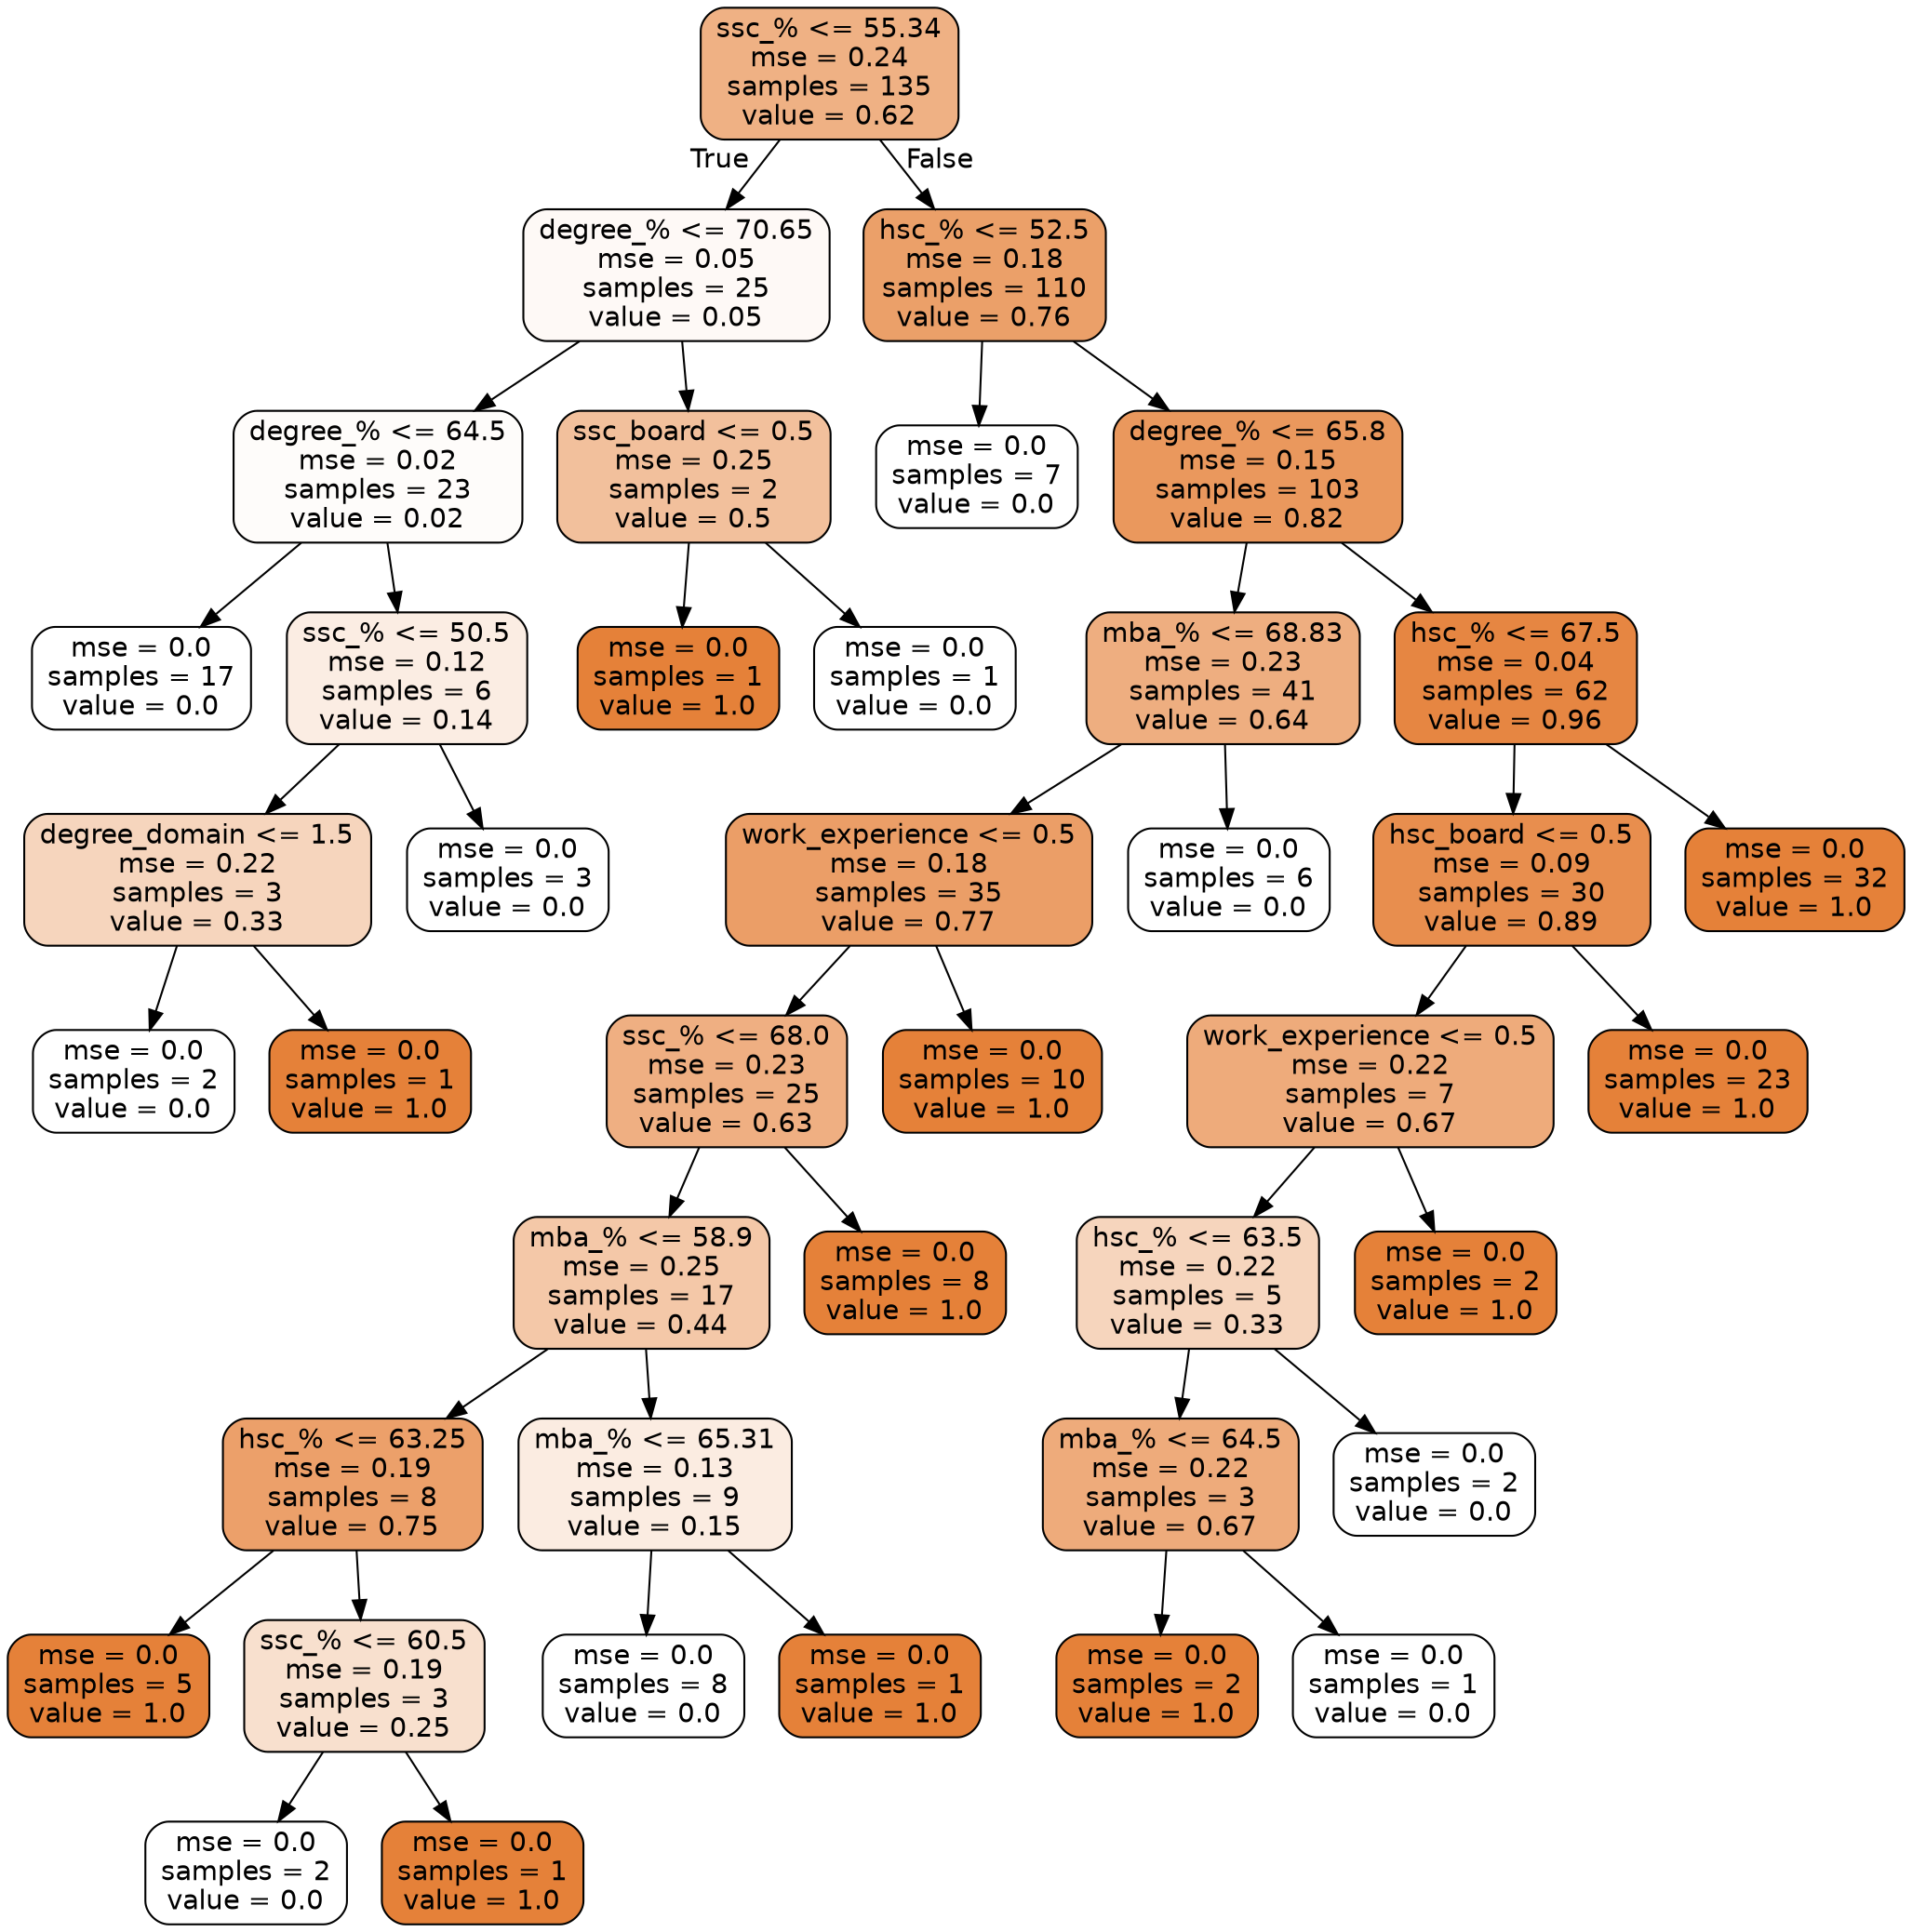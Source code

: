 digraph Tree {
node [shape=box, style="filled, rounded", color="black", fontname=helvetica] ;
edge [fontname=helvetica] ;
0 [label="ssc_% <= 55.34\nmse = 0.24\nsamples = 135\nvalue = 0.62", fillcolor="#efb184"] ;
1 [label="degree_% <= 70.65\nmse = 0.05\nsamples = 25\nvalue = 0.05", fillcolor="#fef9f6"] ;
0 -> 1 [labeldistance=2.5, labelangle=45, headlabel="True"] ;
2 [label="degree_% <= 64.5\nmse = 0.02\nsamples = 23\nvalue = 0.02", fillcolor="#fefcfa"] ;
1 -> 2 ;
3 [label="mse = 0.0\nsamples = 17\nvalue = 0.0", fillcolor="#ffffff"] ;
2 -> 3 ;
4 [label="ssc_% <= 50.5\nmse = 0.12\nsamples = 6\nvalue = 0.14", fillcolor="#fbede3"] ;
2 -> 4 ;
5 [label="degree_domain <= 1.5\nmse = 0.22\nsamples = 3\nvalue = 0.33", fillcolor="#f6d5bd"] ;
4 -> 5 ;
6 [label="mse = 0.0\nsamples = 2\nvalue = 0.0", fillcolor="#ffffff"] ;
5 -> 6 ;
7 [label="mse = 0.0\nsamples = 1\nvalue = 1.0", fillcolor="#e58139"] ;
5 -> 7 ;
8 [label="mse = 0.0\nsamples = 3\nvalue = 0.0", fillcolor="#ffffff"] ;
4 -> 8 ;
9 [label="ssc_board <= 0.5\nmse = 0.25\nsamples = 2\nvalue = 0.5", fillcolor="#f2c09c"] ;
1 -> 9 ;
10 [label="mse = 0.0\nsamples = 1\nvalue = 1.0", fillcolor="#e58139"] ;
9 -> 10 ;
11 [label="mse = 0.0\nsamples = 1\nvalue = 0.0", fillcolor="#ffffff"] ;
9 -> 11 ;
12 [label="hsc_% <= 52.5\nmse = 0.18\nsamples = 110\nvalue = 0.76", fillcolor="#eba069"] ;
0 -> 12 [labeldistance=2.5, labelangle=-45, headlabel="False"] ;
13 [label="mse = 0.0\nsamples = 7\nvalue = 0.0", fillcolor="#ffffff"] ;
12 -> 13 ;
14 [label="degree_% <= 65.8\nmse = 0.15\nsamples = 103\nvalue = 0.82", fillcolor="#ea985d"] ;
12 -> 14 ;
15 [label="mba_% <= 68.83\nmse = 0.23\nsamples = 41\nvalue = 0.64", fillcolor="#eeae80"] ;
14 -> 15 ;
16 [label="work_experience <= 0.5\nmse = 0.18\nsamples = 35\nvalue = 0.77", fillcolor="#eb9e67"] ;
15 -> 16 ;
17 [label="ssc_% <= 68.0\nmse = 0.23\nsamples = 25\nvalue = 0.63", fillcolor="#efaf82"] ;
16 -> 17 ;
18 [label="mba_% <= 58.9\nmse = 0.25\nsamples = 17\nvalue = 0.44", fillcolor="#f4c8a8"] ;
17 -> 18 ;
19 [label="hsc_% <= 63.25\nmse = 0.19\nsamples = 8\nvalue = 0.75", fillcolor="#eca06a"] ;
18 -> 19 ;
20 [label="mse = 0.0\nsamples = 5\nvalue = 1.0", fillcolor="#e58139"] ;
19 -> 20 ;
21 [label="ssc_% <= 60.5\nmse = 0.19\nsamples = 3\nvalue = 0.25", fillcolor="#f8e0ce"] ;
19 -> 21 ;
22 [label="mse = 0.0\nsamples = 2\nvalue = 0.0", fillcolor="#ffffff"] ;
21 -> 22 ;
23 [label="mse = 0.0\nsamples = 1\nvalue = 1.0", fillcolor="#e58139"] ;
21 -> 23 ;
24 [label="mba_% <= 65.31\nmse = 0.13\nsamples = 9\nvalue = 0.15", fillcolor="#fbece1"] ;
18 -> 24 ;
25 [label="mse = 0.0\nsamples = 8\nvalue = 0.0", fillcolor="#ffffff"] ;
24 -> 25 ;
26 [label="mse = 0.0\nsamples = 1\nvalue = 1.0", fillcolor="#e58139"] ;
24 -> 26 ;
27 [label="mse = 0.0\nsamples = 8\nvalue = 1.0", fillcolor="#e58139"] ;
17 -> 27 ;
28 [label="mse = 0.0\nsamples = 10\nvalue = 1.0", fillcolor="#e58139"] ;
16 -> 28 ;
29 [label="mse = 0.0\nsamples = 6\nvalue = 0.0", fillcolor="#ffffff"] ;
15 -> 29 ;
30 [label="hsc_% <= 67.5\nmse = 0.04\nsamples = 62\nvalue = 0.96", fillcolor="#e68642"] ;
14 -> 30 ;
31 [label="hsc_board <= 0.5\nmse = 0.09\nsamples = 30\nvalue = 0.89", fillcolor="#e88e4e"] ;
30 -> 31 ;
32 [label="work_experience <= 0.5\nmse = 0.22\nsamples = 7\nvalue = 0.67", fillcolor="#eeab7b"] ;
31 -> 32 ;
33 [label="hsc_% <= 63.5\nmse = 0.22\nsamples = 5\nvalue = 0.33", fillcolor="#f6d5bd"] ;
32 -> 33 ;
34 [label="mba_% <= 64.5\nmse = 0.22\nsamples = 3\nvalue = 0.67", fillcolor="#eeab7b"] ;
33 -> 34 ;
35 [label="mse = 0.0\nsamples = 2\nvalue = 1.0", fillcolor="#e58139"] ;
34 -> 35 ;
36 [label="mse = 0.0\nsamples = 1\nvalue = 0.0", fillcolor="#ffffff"] ;
34 -> 36 ;
37 [label="mse = 0.0\nsamples = 2\nvalue = 0.0", fillcolor="#ffffff"] ;
33 -> 37 ;
38 [label="mse = 0.0\nsamples = 2\nvalue = 1.0", fillcolor="#e58139"] ;
32 -> 38 ;
39 [label="mse = 0.0\nsamples = 23\nvalue = 1.0", fillcolor="#e58139"] ;
31 -> 39 ;
40 [label="mse = 0.0\nsamples = 32\nvalue = 1.0", fillcolor="#e58139"] ;
30 -> 40 ;
}